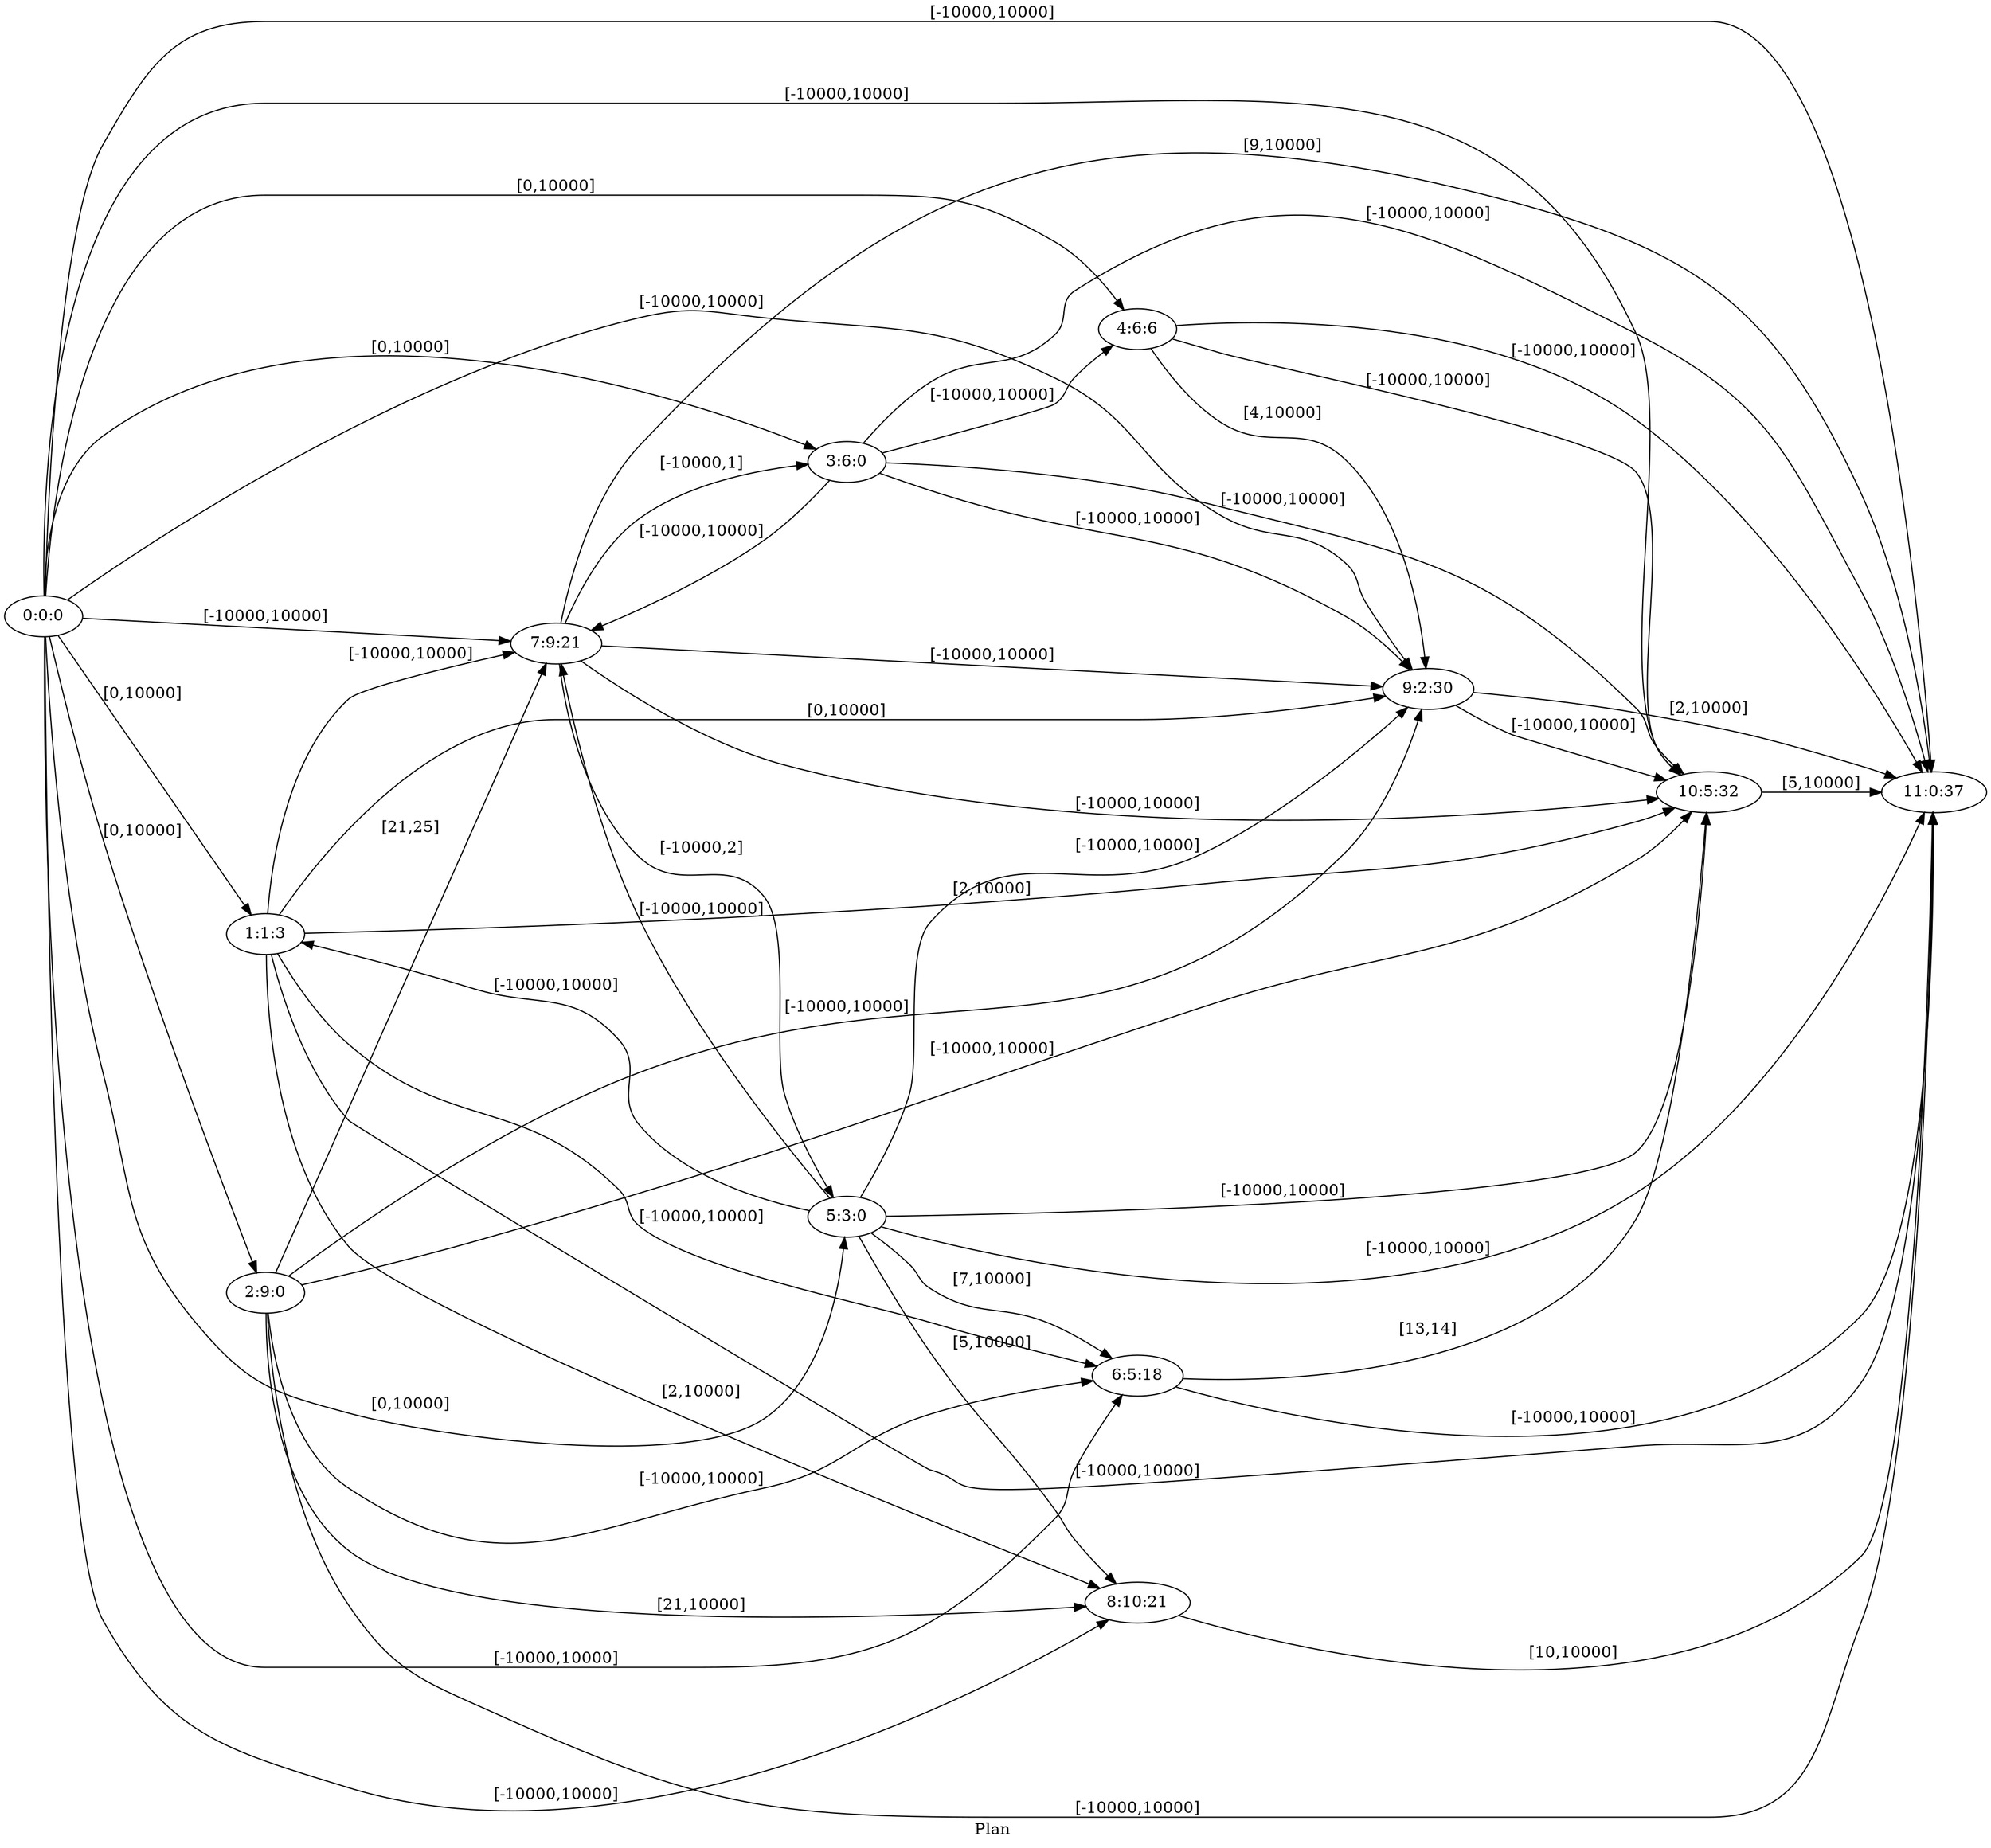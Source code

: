digraph G {
 rankdir = LR;
 nodesep = .45; 
 size = 30;
label="Plan ";
 fldt = 0.932252;
"0:0:0"->"1:1:3"[ label = "[0,10000]"];
"0:0:0"->"2:9:0"[ label = "[0,10000]"];
"0:0:0"->"3:6:0"[ label = "[0,10000]"];
"0:0:0"->"4:6:6"[ label = "[0,10000]"];
"0:0:0"->"5:3:0"[ label = "[0,10000]"];
"0:0:0"->"6:5:18"[ label = "[-10000,10000]"];
"0:0:0"->"7:9:21"[ label = "[-10000,10000]"];
"0:0:0"->"8:10:21"[ label = "[-10000,10000]"];
"0:0:0"->"9:2:30"[ label = "[-10000,10000]"];
"0:0:0"->"10:5:32"[ label = "[-10000,10000]"];
"0:0:0"->"11:0:37"[ label = "[-10000,10000]"];
"1:1:3"->"6:5:18"[ label = "[-10000,10000]"];
"1:1:3"->"7:9:21"[ label = "[-10000,10000]"];
"1:1:3"->"8:10:21"[ label = "[2,10000]"];
"1:1:3"->"9:2:30"[ label = "[0,10000]"];
"1:1:3"->"10:5:32"[ label = "[2,10000]"];
"1:1:3"->"11:0:37"[ label = "[-10000,10000]"];
"2:9:0"->"6:5:18"[ label = "[-10000,10000]"];
"2:9:0"->"7:9:21"[ label = "[21,25]"];
"2:9:0"->"8:10:21"[ label = "[21,10000]"];
"2:9:0"->"9:2:30"[ label = "[-10000,10000]"];
"2:9:0"->"10:5:32"[ label = "[-10000,10000]"];
"2:9:0"->"11:0:37"[ label = "[-10000,10000]"];
"3:6:0"->"4:6:6"[ label = "[-10000,10000]"];
"3:6:0"->"7:9:21"[ label = "[-10000,10000]"];
"3:6:0"->"9:2:30"[ label = "[-10000,10000]"];
"3:6:0"->"10:5:32"[ label = "[-10000,10000]"];
"3:6:0"->"11:0:37"[ label = "[-10000,10000]"];
"4:6:6"->"9:2:30"[ label = "[4,10000]"];
"4:6:6"->"10:5:32"[ label = "[-10000,10000]"];
"4:6:6"->"11:0:37"[ label = "[-10000,10000]"];
"5:3:0"->"1:1:3"[ label = "[-10000,10000]"];
"5:3:0"->"6:5:18"[ label = "[7,10000]"];
"5:3:0"->"7:9:21"[ label = "[-10000,10000]"];
"5:3:0"->"8:10:21"[ label = "[5,10000]"];
"5:3:0"->"9:2:30"[ label = "[-10000,10000]"];
"5:3:0"->"10:5:32"[ label = "[-10000,10000]"];
"5:3:0"->"11:0:37"[ label = "[-10000,10000]"];
"6:5:18"->"10:5:32"[ label = "[13,14]"];
"6:5:18"->"11:0:37"[ label = "[-10000,10000]"];
"7:9:21"->"3:6:0"[ label = "[-10000,1]"];
"7:9:21"->"5:3:0"[ label = "[-10000,2]"];
"7:9:21"->"9:2:30"[ label = "[-10000,10000]"];
"7:9:21"->"10:5:32"[ label = "[-10000,10000]"];
"7:9:21"->"11:0:37"[ label = "[9,10000]"];
"8:10:21"->"11:0:37"[ label = "[10,10000]"];
"9:2:30"->"10:5:32"[ label = "[-10000,10000]"];
"9:2:30"->"11:0:37"[ label = "[2,10000]"];
"10:5:32"->"11:0:37"[ label = "[5,10000]"];
}

